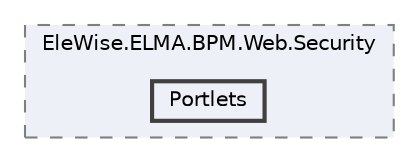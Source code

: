 digraph "Web/Modules/EleWise.ELMA.BPM.Web.Security/Portlets"
{
 // LATEX_PDF_SIZE
  bgcolor="transparent";
  edge [fontname=Helvetica,fontsize=10,labelfontname=Helvetica,labelfontsize=10];
  node [fontname=Helvetica,fontsize=10,shape=box,height=0.2,width=0.4];
  compound=true
  subgraph clusterdir_421eb7dfd93239390a8f697457a79baa {
    graph [ bgcolor="#edf0f7", pencolor="grey50", label="EleWise.ELMA.BPM.Web.Security", fontname=Helvetica,fontsize=10 style="filled,dashed", URL="dir_421eb7dfd93239390a8f697457a79baa.html",tooltip=""]
  dir_585678176ed7c6c9c8282d0f0da22c08 [label="Portlets", fillcolor="#edf0f7", color="grey25", style="filled,bold", URL="dir_585678176ed7c6c9c8282d0f0da22c08.html",tooltip=""];
  }
}
